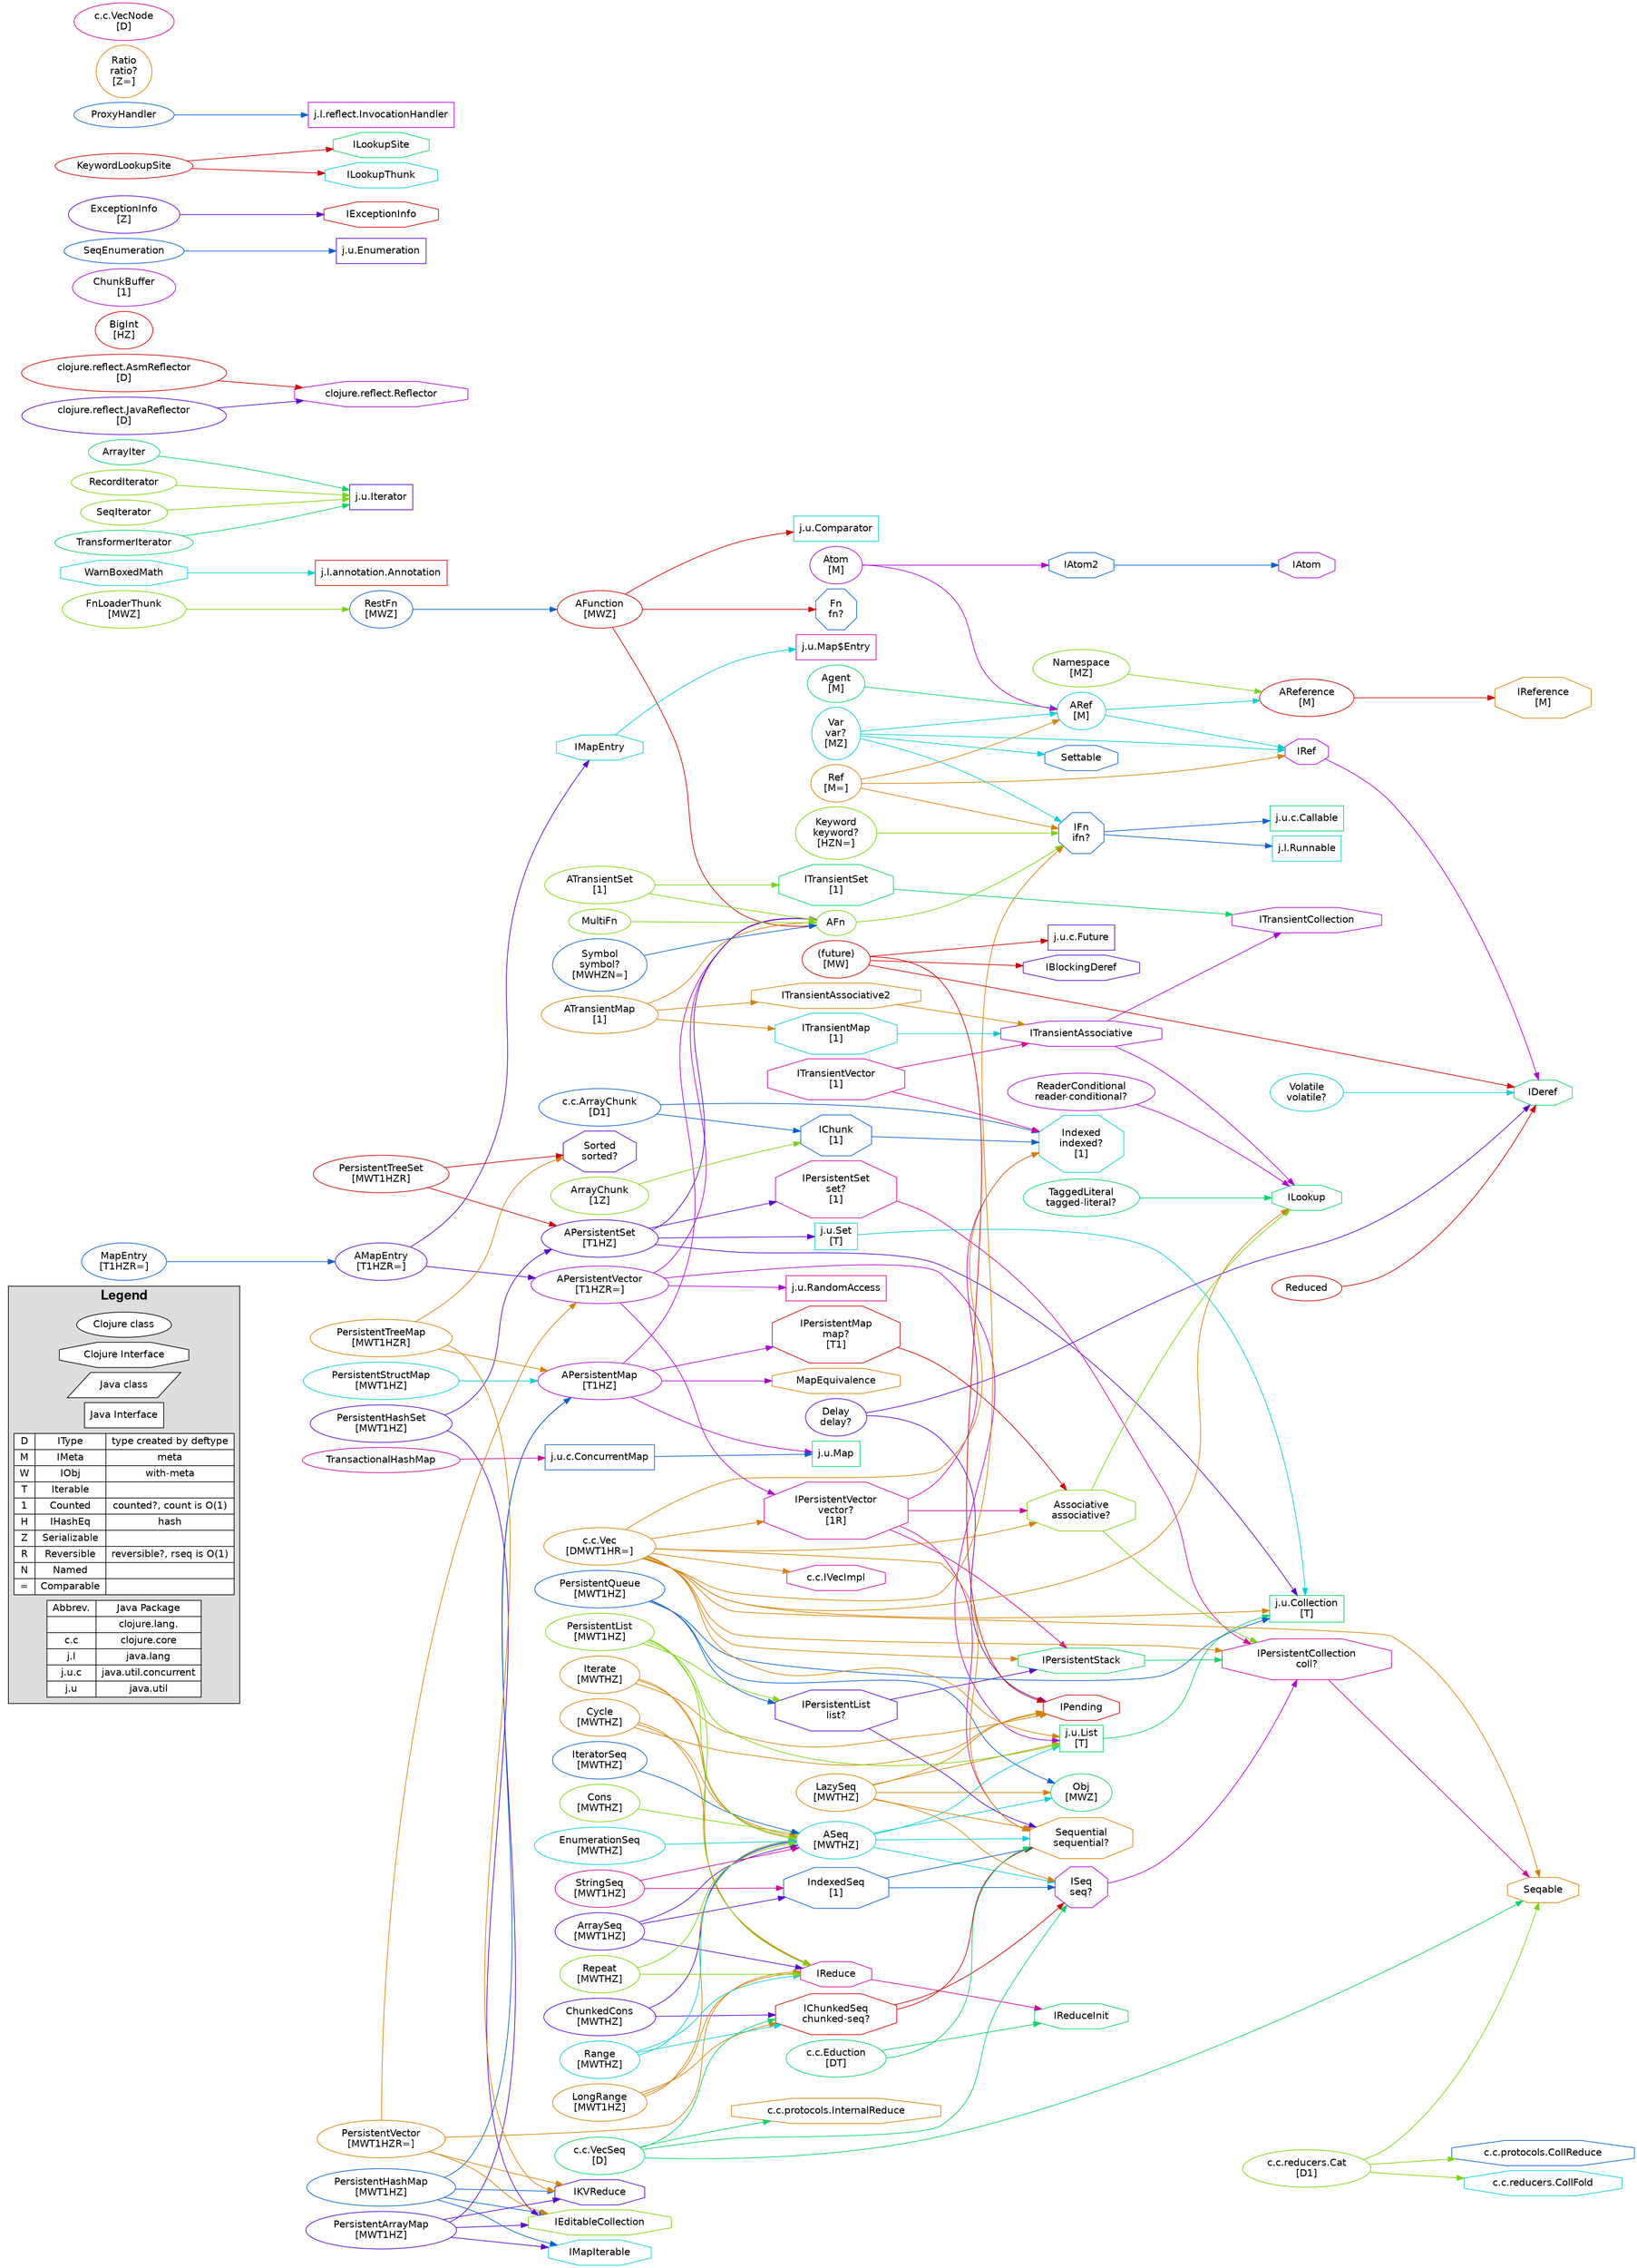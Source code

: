 digraph {
  rankdir=LR;
  dpi=55;
  nodesep=0.10;
  ranksep=1.2;
  mclimit=2500.0;
  splines=splines;
  node[ fontname=Helvetica shape=box ];

  subgraph cluster_legend {
    label="Legend"
    fontname="Helvetica Bold"
    fontsize=19
    bgcolor="#dddddd"
    "Clojure class" [ shape=oval fillcolor="#ffffff" style=filled ];
    "Clojure Interface" [ shape=octagon fillcolor="#ffffff" style=filled ];
    "Java class" [ shape=parallelogram fillcolor="#ffffff" style=filled ];
    "Java Interface" [ shape=box fillcolor="#ffffff" style=filled ];
    
    badges [
      shape=record
      style=filled
      fillcolor="#ffffff"
      label="{{D|M|W|T|1|H|Z|R|N|=}|{IType|IMeta|IObj|Iterable|Counted|IHashEq|Serializable|Reversible|Named|Comparable}|{type created by deftype|meta|with-meta||counted?, count is O(1)|hash||reversible?, rseq is O(1)||}}"
    ]
    java_package_abbreviations [
      shape=record
      style=filled
      fillcolor="#ffffff"
      label="{{Abbrev.||c.c|j.l|j.u.c|j.u}|{Java Package|clojure.lang.|clojure.core|java.lang|java.util.concurrent|java.util}}"
    ]
  }
  "class clojure.lang.AFn" [ label="AFn" color="#76d700" shape="oval"];
  "class clojure.lang.AFn" -> "interface clojure.lang.IFn" [ color="#76d700" ];
  "class clojure.lang.AFunction" [ label="AFunction\n[MWZ]" color="#d70000" shape="oval"];
  "class clojure.lang.AFunction" -> "class clojure.lang.AFn" [ color="#d70000" ];
  "class clojure.lang.AFunction" -> "interface java.util.Comparator" [ color="#d70000" ];
  "class clojure.lang.AFunction" -> "interface clojure.lang.Fn" [ color="#d70000" ];
  "class clojure.lang.AMapEntry" [ label="AMapEntry\n[T1HZR=]" color="#5a00d7" shape="oval"];
  "class clojure.lang.AMapEntry" -> "class clojure.lang.APersistentVector" [ color="#5a00d7" ];
  "class clojure.lang.AMapEntry" -> "interface clojure.lang.IMapEntry" [ color="#5a00d7" ];
  "class clojure.lang.APersistentMap" [ label="APersistentMap\n[T1HZ]" color="#b300d7" shape="oval"];
  "class clojure.lang.APersistentMap" -> "class clojure.lang.AFn" [ color="#b300d7" ];
  "class clojure.lang.APersistentMap" -> "interface clojure.lang.IPersistentMap" [ color="#b300d7" ];
  "class clojure.lang.APersistentMap" -> "interface java.util.Map" [ color="#b300d7" ];
  "class clojure.lang.APersistentMap" -> "interface clojure.lang.MapEquivalence" [ color="#b300d7" ];
  "class clojure.lang.APersistentSet" [ label="APersistentSet\n[T1HZ]" color="#5a00d7" shape="oval"];
  "class clojure.lang.APersistentSet" -> "class clojure.lang.AFn" [ color="#5a00d7" ];
  "class clojure.lang.APersistentSet" -> "interface clojure.lang.IPersistentSet" [ color="#5a00d7" ];
  "class clojure.lang.APersistentSet" -> "interface java.util.Collection" [ color="#5a00d7" ];
  "class clojure.lang.APersistentSet" -> "interface java.util.Set" [ color="#5a00d7" ];
  "class clojure.lang.APersistentVector" [ label="APersistentVector\n[T1HZR=]" color="#b300d7" shape="oval"];
  "class clojure.lang.APersistentVector" -> "class clojure.lang.AFn" [ color="#b300d7" ];
  "class clojure.lang.APersistentVector" -> "interface clojure.lang.IPersistentVector" [ color="#b300d7" ];
  "class clojure.lang.APersistentVector" -> "interface java.util.List" [ color="#b300d7" ];
  "class clojure.lang.APersistentVector" -> "interface java.util.RandomAccess" [ color="#b300d7" ];
  "class clojure.lang.ARef" [ label="ARef\n[M]" color="#00d0d7" shape="oval"];
  "class clojure.lang.ARef" -> "class clojure.lang.AReference" [ color="#00d0d7" ];
  "class clojure.lang.ARef" -> "interface clojure.lang.IRef" [ color="#00d0d7" ];
  "class clojure.lang.AReference" [ label="AReference\n[M]" color="#d70000" shape="oval"];
  "class clojure.lang.AReference" -> "interface clojure.lang.IReference" [ color="#d70000" ];
  "class clojure.lang.ASeq" [ label="ASeq\n[MWTHZ]" color="#00d0d7" shape="oval"];
  "class clojure.lang.ASeq" -> "class clojure.lang.Obj" [ color="#00d0d7" ];
  "class clojure.lang.ASeq" -> "interface clojure.lang.ISeq" [ color="#00d0d7" ];
  "class clojure.lang.ASeq" -> "interface clojure.lang.Sequential" [ color="#00d0d7" ];
  "class clojure.lang.ASeq" -> "interface java.util.List" [ color="#00d0d7" ];
  "class clojure.lang.ATransientMap" [ label="ATransientMap\n[1]" color="#d78100" shape="oval"];
  "class clojure.lang.ATransientMap" -> "class clojure.lang.AFn" [ color="#d78100" ];
  "class clojure.lang.ATransientMap" -> "interface clojure.lang.ITransientMap" [ color="#d78100" ];
  "class clojure.lang.ATransientMap" -> "interface clojure.lang.ITransientAssociative2" [ color="#d78100" ];
  "class clojure.lang.ATransientSet" [ label="ATransientSet\n[1]" color="#76d700" shape="oval"];
  "class clojure.lang.ATransientSet" -> "class clojure.lang.AFn" [ color="#76d700" ];
  "class clojure.lang.ATransientSet" -> "interface clojure.lang.ITransientSet" [ color="#76d700" ];
  "class clojure.lang.Agent" [ label="Agent\n[M]" color="#00d764" shape="oval"];
  "class clojure.lang.Agent" -> "class clojure.lang.ARef" [ color="#00d764" ];
  "interface java.lang.annotation.Annotation" [ label="j.l.annotation.Annotation" color="#d70000" shape="box"];
  "class clojure.core.ArrayChunk" [ label="c.c.ArrayChunk\n[D1]" color="#0061d7" shape="oval"];
  "class clojure.core.ArrayChunk" -> "interface clojure.lang.IChunk" [ color="#0061d7" ];
  "class clojure.core.ArrayChunk" -> "interface clojure.lang.Indexed" [ color="#0061d7" ];
  "class clojure.lang.ArrayChunk" [ label="ArrayChunk\n[1Z]" color="#76d700" shape="oval"];
  "class clojure.lang.ArrayChunk" -> "interface clojure.lang.IChunk" [ color="#76d700" ];
  "class clojure.lang.ArrayIter" [ label="ArrayIter" color="#00d764" shape="oval"];
  "class clojure.lang.ArrayIter" -> "interface java.util.Iterator" [ color="#00d764" ];
  "class clojure.lang.ArraySeq" [ label="ArraySeq\n[MWT1HZ]" color="#5a00d7" shape="oval"];
  "class clojure.lang.ArraySeq" -> "class clojure.lang.ASeq" [ color="#5a00d7" ];
  "class clojure.lang.ArraySeq" -> "interface clojure.lang.IndexedSeq" [ color="#5a00d7" ];
  "class clojure.lang.ArraySeq" -> "interface clojure.lang.IReduce" [ color="#5a00d7" ];
  "class clojure.reflect.AsmReflector" [ label="clojure.reflect.AsmReflector\n[D]" color="#d70000" shape="oval"];
  "class clojure.reflect.AsmReflector" -> "interface clojure.reflect.Reflector" [ color="#d70000" ];
  "interface clojure.lang.Associative" [ label="Associative\nassociative?" color="#76d700" shape="octagon"];
  "interface clojure.lang.Associative" -> "interface clojure.lang.IPersistentCollection" [ color="#76d700" ];
  "interface clojure.lang.Associative" -> "interface clojure.lang.ILookup" [ color="#76d700" ];
  "class clojure.lang.Atom" [ label="Atom\n[M]" color="#b300d7" shape="oval"];
  "class clojure.lang.Atom" -> "class clojure.lang.ARef" [ color="#b300d7" ];
  "class clojure.lang.Atom" -> "interface clojure.lang.IAtom2" [ color="#b300d7" ];
  "class clojure.lang.BigInt" [ label="BigInt\n[HZ]" color="#d70000" shape="oval"];
  "interface java.util.concurrent.Callable" [ label="j.u.c.Callable" color="#00d764" shape="box"];
  "class clojure.core.reducers.Cat" [ label="c.c.reducers.Cat\n[D1]" color="#76d700" shape="oval"];
  "class clojure.core.reducers.Cat" -> "interface clojure.core.reducers.CollFold" [ color="#76d700" ];
  "class clojure.core.reducers.Cat" -> "interface clojure.lang.Seqable" [ color="#76d700" ];
  "class clojure.core.reducers.Cat" -> "interface clojure.core.protocols.CollReduce" [ color="#76d700" ];
  "class clojure.lang.ChunkBuffer" [ label="ChunkBuffer\n[1]" color="#b300d7" shape="oval"];
  "class clojure.lang.ChunkedCons" [ label="ChunkedCons\n[MWTHZ]" color="#5a00d7" shape="oval"];
  "class clojure.lang.ChunkedCons" -> "class clojure.lang.ASeq" [ color="#5a00d7" ];
  "class clojure.lang.ChunkedCons" -> "interface clojure.lang.IChunkedSeq" [ color="#5a00d7" ];
  "interface clojure.core.reducers.CollFold" [ label="c.c.reducers.CollFold" color="#00d0d7" shape="octagon"];
  "interface clojure.core.protocols.CollReduce" [ label="c.c.protocols.CollReduce" color="#0061d7" shape="octagon"];
  "interface java.util.Collection" [ label="j.u.Collection\n[T]" color="#00d764" shape="box"];
  "interface java.util.Comparator" [ label="j.u.Comparator" color="#00d0d7" shape="box"];
  "interface java.util.concurrent.ConcurrentMap" [ label="j.u.c.ConcurrentMap" color="#0061d7" shape="box"];
  "interface java.util.concurrent.ConcurrentMap" -> "interface java.util.Map" [ color="#0061d7" ];
  "class clojure.lang.Cons" [ label="Cons\n[MWTHZ]" color="#76d700" shape="oval"];
  "class clojure.lang.Cons" -> "class clojure.lang.ASeq" [ color="#76d700" ];
  "class clojure.lang.Cycle" [ label="Cycle\n[MWTHZ]" color="#d78100" shape="oval"];
  "class clojure.lang.Cycle" -> "class clojure.lang.ASeq" [ color="#d78100" ];
  "class clojure.lang.Cycle" -> "interface clojure.lang.IReduce" [ color="#d78100" ];
  "class clojure.lang.Cycle" -> "interface clojure.lang.IPending" [ color="#d78100" ];
  "class clojure.lang.Delay" [ label="Delay\ndelay?" color="#5a00d7" shape="oval"];
  "class clojure.lang.Delay" -> "interface clojure.lang.IDeref" [ color="#5a00d7" ];
  "class clojure.lang.Delay" -> "interface clojure.lang.IPending" [ color="#5a00d7" ];
  "class clojure.core.Eduction" [ label="c.c.Eduction\n[DT]" color="#00d764" shape="oval"];
  "class clojure.core.Eduction" -> "interface clojure.lang.IReduceInit" [ color="#00d764" ];
  "class clojure.core.Eduction" -> "interface clojure.lang.Sequential" [ color="#00d764" ];
  "interface java.util.Map$Entry" [ label="j.u.Map$Entry" color="#d7009e" shape="box"];
  "interface java.util.Enumeration" [ label="j.u.Enumeration" color="#5a00d7" shape="box"];
  "class clojure.lang.EnumerationSeq" [ label="EnumerationSeq\n[MWTHZ]" color="#00d0d7" shape="oval"];
  "class clojure.lang.EnumerationSeq" -> "class clojure.lang.ASeq" [ color="#00d0d7" ];
  "class clojure.lang.ExceptionInfo" [ label="ExceptionInfo\n[Z]" color="#5a00d7" shape="oval"];
  "class clojure.lang.ExceptionInfo" -> "interface clojure.lang.IExceptionInfo" [ color="#5a00d7" ];
  "interface clojure.lang.Fn" [ label="Fn\nfn?" color="#0061d7" shape="octagon"];
  "class clojure.lang.FnLoaderThunk" [ label="FnLoaderThunk\n[MWZ]" color="#76d700" shape="oval"];
  "class clojure.lang.FnLoaderThunk" -> "class clojure.lang.RestFn" [ color="#76d700" ];
  "interface java.util.concurrent.Future" [ label="j.u.c.Future" color="#5a00d7" shape="box"];
  "interface clojure.lang.IAtom" [ label="IAtom" color="#b300d7" shape="octagon"];
  "interface clojure.lang.IAtom2" [ label="IAtom2" color="#0061d7" shape="octagon"];
  "interface clojure.lang.IAtom2" -> "interface clojure.lang.IAtom" [ color="#0061d7" ];
  "interface clojure.lang.IBlockingDeref" [ label="IBlockingDeref" color="#5a00d7" shape="octagon"];
  "interface clojure.lang.IChunk" [ label="IChunk\n[1]" color="#0061d7" shape="octagon"];
  "interface clojure.lang.IChunk" -> "interface clojure.lang.Indexed" [ color="#0061d7" ];
  "interface clojure.lang.IChunkedSeq" [ label="IChunkedSeq\nchunked-seq?" color="#d70000" shape="octagon"];
  "interface clojure.lang.IChunkedSeq" -> "interface clojure.lang.ISeq" [ color="#d70000" ];
  "interface clojure.lang.IChunkedSeq" -> "interface clojure.lang.Sequential" [ color="#d70000" ];
  "interface clojure.lang.IDeref" [ label="IDeref" color="#00d764" shape="octagon"];
  "interface clojure.lang.IEditableCollection" [ label="IEditableCollection" color="#76d700" shape="octagon"];
  "interface clojure.lang.IExceptionInfo" [ label="IExceptionInfo" color="#d70000" shape="octagon"];
  "interface clojure.lang.IFn" [ label="IFn\nifn?" color="#0061d7" shape="octagon"];
  "interface clojure.lang.IFn" -> "interface java.util.concurrent.Callable" [ color="#0061d7" ];
  "interface clojure.lang.IFn" -> "interface java.lang.Runnable" [ color="#0061d7" ];
  "interface clojure.lang.IKVReduce" [ label="IKVReduce" color="#5a00d7" shape="octagon"];
  "interface clojure.lang.ILookup" [ label="ILookup" color="#00d764" shape="octagon"];
  "interface clojure.lang.ILookupSite" [ label="ILookupSite" color="#00d764" shape="octagon"];
  "interface clojure.lang.ILookupThunk" [ label="ILookupThunk" color="#00d0d7" shape="octagon"];
  "interface clojure.lang.IMapEntry" [ label="IMapEntry" color="#00d0d7" shape="octagon"];
  "interface clojure.lang.IMapEntry" -> "interface java.util.Map$Entry" [ color="#00d0d7" ];
  "interface clojure.lang.IMapIterable" [ label="IMapIterable" color="#00d0d7" shape="octagon"];
  "interface clojure.lang.IPending" [ label="IPending" color="#d70000" shape="octagon"];
  "interface clojure.lang.IPersistentCollection" [ label="IPersistentCollection\ncoll?" color="#d7009e" shape="octagon"];
  "interface clojure.lang.IPersistentCollection" -> "interface clojure.lang.Seqable" [ color="#d7009e" ];
  "interface clojure.lang.IPersistentList" [ label="IPersistentList\nlist?" color="#5a00d7" shape="octagon"];
  "interface clojure.lang.IPersistentList" -> "interface clojure.lang.Sequential" [ color="#5a00d7" ];
  "interface clojure.lang.IPersistentList" -> "interface clojure.lang.IPersistentStack" [ color="#5a00d7" ];
  "interface clojure.lang.IPersistentMap" [ label="IPersistentMap\nmap?\n[T1]" color="#d70000" shape="octagon"];
  "interface clojure.lang.IPersistentMap" -> "interface clojure.lang.Associative" [ color="#d70000" ];
  "interface clojure.lang.IPersistentSet" [ label="IPersistentSet\nset?\n[1]" color="#d7009e" shape="octagon"];
  "interface clojure.lang.IPersistentSet" -> "interface clojure.lang.IPersistentCollection" [ color="#d7009e" ];
  "interface clojure.lang.IPersistentStack" [ label="IPersistentStack" color="#00d764" shape="octagon"];
  "interface clojure.lang.IPersistentStack" -> "interface clojure.lang.IPersistentCollection" [ color="#00d764" ];
  "interface clojure.lang.IPersistentVector" [ label="IPersistentVector\nvector?\n[1R]" color="#d7009e" shape="octagon"];
  "interface clojure.lang.IPersistentVector" -> "interface clojure.lang.Associative" [ color="#d7009e" ];
  "interface clojure.lang.IPersistentVector" -> "interface clojure.lang.Sequential" [ color="#d7009e" ];
  "interface clojure.lang.IPersistentVector" -> "interface clojure.lang.IPersistentStack" [ color="#d7009e" ];
  "interface clojure.lang.IPersistentVector" -> "interface clojure.lang.Indexed" [ color="#d7009e" ];
  "interface clojure.lang.IReduce" [ label="IReduce" color="#d7009e" shape="octagon"];
  "interface clojure.lang.IReduce" -> "interface clojure.lang.IReduceInit" [ color="#d7009e" ];
  "interface clojure.lang.IReduceInit" [ label="IReduceInit" color="#00d764" shape="octagon"];
  "interface clojure.lang.IRef" [ label="IRef" color="#b300d7" shape="octagon"];
  "interface clojure.lang.IRef" -> "interface clojure.lang.IDeref" [ color="#b300d7" ];
  "interface clojure.lang.IReference" [ label="IReference\n[M]" color="#d78100" shape="octagon"];
  "interface clojure.lang.ISeq" [ label="ISeq\nseq?" color="#b300d7" shape="octagon"];
  "interface clojure.lang.ISeq" -> "interface clojure.lang.IPersistentCollection" [ color="#b300d7" ];
  "interface clojure.lang.ITransientAssociative" [ label="ITransientAssociative" color="#b300d7" shape="octagon"];
  "interface clojure.lang.ITransientAssociative" -> "interface clojure.lang.ITransientCollection" [ color="#b300d7" ];
  "interface clojure.lang.ITransientAssociative" -> "interface clojure.lang.ILookup" [ color="#b300d7" ];
  "interface clojure.lang.ITransientAssociative2" [ label="ITransientAssociative2" color="#d78100" shape="octagon"];
  "interface clojure.lang.ITransientAssociative2" -> "interface clojure.lang.ITransientAssociative" [ color="#d78100" ];
  "interface clojure.lang.ITransientCollection" [ label="ITransientCollection" color="#b300d7" shape="octagon"];
  "interface clojure.lang.ITransientMap" [ label="ITransientMap\n[1]" color="#00d0d7" shape="octagon"];
  "interface clojure.lang.ITransientMap" -> "interface clojure.lang.ITransientAssociative" [ color="#00d0d7" ];
  "interface clojure.lang.ITransientSet" [ label="ITransientSet\n[1]" color="#00d764" shape="octagon"];
  "interface clojure.lang.ITransientSet" -> "interface clojure.lang.ITransientCollection" [ color="#00d764" ];
  "interface clojure.lang.ITransientVector" [ label="ITransientVector\n[1]" color="#d7009e" shape="octagon"];
  "interface clojure.lang.ITransientVector" -> "interface clojure.lang.ITransientAssociative" [ color="#d7009e" ];
  "interface clojure.lang.ITransientVector" -> "interface clojure.lang.Indexed" [ color="#d7009e" ];
  "interface clojure.core.IVecImpl" [ label="c.c.IVecImpl" color="#d7009e" shape="octagon"];
  "interface clojure.lang.Indexed" [ label="Indexed\nindexed?\n[1]" color="#00d0d7" shape="octagon"];
  "interface clojure.lang.IndexedSeq" [ label="IndexedSeq\n[1]" color="#0061d7" shape="octagon"];
  "interface clojure.lang.IndexedSeq" -> "interface clojure.lang.ISeq" [ color="#0061d7" ];
  "interface clojure.lang.IndexedSeq" -> "interface clojure.lang.Sequential" [ color="#0061d7" ];
  "interface clojure.core.protocols.InternalReduce" [ label="c.c.protocols.InternalReduce" color="#d78100" shape="octagon"];
  "interface java.lang.reflect.InvocationHandler" [ label="j.l.reflect.InvocationHandler" color="#b300d7" shape="box"];
  "class clojure.lang.Iterate" [ label="Iterate\n[MWTHZ]" color="#d78100" shape="oval"];
  "class clojure.lang.Iterate" -> "class clojure.lang.ASeq" [ color="#d78100" ];
  "class clojure.lang.Iterate" -> "interface clojure.lang.IReduce" [ color="#d78100" ];
  "class clojure.lang.Iterate" -> "interface clojure.lang.IPending" [ color="#d78100" ];
  "interface java.util.Iterator" [ label="j.u.Iterator" color="#5a00d7" shape="box"];
  "class clojure.lang.IteratorSeq" [ label="IteratorSeq\n[MWTHZ]" color="#0061d7" shape="oval"];
  "class clojure.lang.IteratorSeq" -> "class clojure.lang.ASeq" [ color="#0061d7" ];
  "class clojure.reflect.JavaReflector" [ label="clojure.reflect.JavaReflector\n[D]" color="#5a00d7" shape="oval"];
  "class clojure.reflect.JavaReflector" -> "interface clojure.reflect.Reflector" [ color="#5a00d7" ];
  "class clojure.lang.Keyword" [ label="Keyword\nkeyword?\n[HZN=]" color="#76d700" shape="oval"];
  "class clojure.lang.Keyword" -> "interface clojure.lang.IFn" [ color="#76d700" ];
  "class clojure.lang.KeywordLookupSite" [ label="KeywordLookupSite" color="#d70000" shape="oval"];
  "class clojure.lang.KeywordLookupSite" -> "interface clojure.lang.ILookupSite" [ color="#d70000" ];
  "class clojure.lang.KeywordLookupSite" -> "interface clojure.lang.ILookupThunk" [ color="#d70000" ];
  "class clojure.lang.LazySeq" [ label="LazySeq\n[MWTHZ]" color="#d78100" shape="oval"];
  "class clojure.lang.LazySeq" -> "class clojure.lang.Obj" [ color="#d78100" ];
  "class clojure.lang.LazySeq" -> "interface clojure.lang.ISeq" [ color="#d78100" ];
  "class clojure.lang.LazySeq" -> "interface clojure.lang.Sequential" [ color="#d78100" ];
  "class clojure.lang.LazySeq" -> "interface java.util.List" [ color="#d78100" ];
  "class clojure.lang.LazySeq" -> "interface clojure.lang.IPending" [ color="#d78100" ];
  "interface java.util.List" [ label="j.u.List\n[T]" color="#00d764" shape="box"];
  "interface java.util.List" -> "interface java.util.Collection" [ color="#00d764" ];
  "class clojure.lang.LongRange" [ label="LongRange\n[MWT1HZ]" color="#d78100" shape="oval"];
  "class clojure.lang.LongRange" -> "class clojure.lang.ASeq" [ color="#d78100" ];
  "class clojure.lang.LongRange" -> "interface clojure.lang.IChunkedSeq" [ color="#d78100" ];
  "class clojure.lang.LongRange" -> "interface clojure.lang.IReduce" [ color="#d78100" ];
  "interface java.util.Map" [ label="j.u.Map" color="#00d764" shape="box"];
  "class clojure.lang.MapEntry" [ label="MapEntry\n[T1HZR=]" color="#0061d7" shape="oval"];
  "class clojure.lang.MapEntry" -> "class clojure.lang.AMapEntry" [ color="#0061d7" ];
  "interface clojure.lang.MapEquivalence" [ label="MapEquivalence" color="#d78100" shape="octagon"];
  "class clojure.lang.MultiFn" [ label="MultiFn" color="#76d700" shape="oval"];
  "class clojure.lang.MultiFn" -> "class clojure.lang.AFn" [ color="#76d700" ];
  "class clojure.lang.Namespace" [ label="Namespace\n[MZ]" color="#76d700" shape="oval"];
  "class clojure.lang.Namespace" -> "class clojure.lang.AReference" [ color="#76d700" ];
  "class clojure.lang.Obj" [ label="Obj\n[MWZ]" color="#00d764" shape="oval"];
  "class clojure.lang.PersistentArrayMap" [ label="PersistentArrayMap\n[MWT1HZ]" color="#5a00d7" shape="oval"];
  "class clojure.lang.PersistentArrayMap" -> "class clojure.lang.APersistentMap" [ color="#5a00d7" ];
  "class clojure.lang.PersistentArrayMap" -> "interface clojure.lang.IEditableCollection" [ color="#5a00d7" ];
  "class clojure.lang.PersistentArrayMap" -> "interface clojure.lang.IMapIterable" [ color="#5a00d7" ];
  "class clojure.lang.PersistentArrayMap" -> "interface clojure.lang.IKVReduce" [ color="#5a00d7" ];
  "class clojure.lang.PersistentHashMap" [ label="PersistentHashMap\n[MWT1HZ]" color="#0061d7" shape="oval"];
  "class clojure.lang.PersistentHashMap" -> "class clojure.lang.APersistentMap" [ color="#0061d7" ];
  "class clojure.lang.PersistentHashMap" -> "interface clojure.lang.IEditableCollection" [ color="#0061d7" ];
  "class clojure.lang.PersistentHashMap" -> "interface clojure.lang.IMapIterable" [ color="#0061d7" ];
  "class clojure.lang.PersistentHashMap" -> "interface clojure.lang.IKVReduce" [ color="#0061d7" ];
  "class clojure.lang.PersistentHashSet" [ label="PersistentHashSet\n[MWT1HZ]" color="#5a00d7" shape="oval"];
  "class clojure.lang.PersistentHashSet" -> "class clojure.lang.APersistentSet" [ color="#5a00d7" ];
  "class clojure.lang.PersistentHashSet" -> "interface clojure.lang.IEditableCollection" [ color="#5a00d7" ];
  "class clojure.lang.PersistentList" [ label="PersistentList\n[MWT1HZ]" color="#76d700" shape="oval"];
  "class clojure.lang.PersistentList" -> "class clojure.lang.ASeq" [ color="#76d700" ];
  "class clojure.lang.PersistentList" -> "interface clojure.lang.IPersistentList" [ color="#76d700" ];
  "class clojure.lang.PersistentList" -> "interface clojure.lang.IReduce" [ color="#76d700" ];
  "class clojure.lang.PersistentList" -> "interface java.util.List" [ color="#76d700" ];
  "class clojure.lang.PersistentQueue" [ label="PersistentQueue\n[MWT1HZ]" color="#0061d7" shape="oval"];
  "class clojure.lang.PersistentQueue" -> "class clojure.lang.Obj" [ color="#0061d7" ];
  "class clojure.lang.PersistentQueue" -> "interface clojure.lang.IPersistentList" [ color="#0061d7" ];
  "class clojure.lang.PersistentQueue" -> "interface java.util.Collection" [ color="#0061d7" ];
  "class clojure.lang.PersistentStructMap" [ label="PersistentStructMap\n[MWT1HZ]" color="#00d0d7" shape="oval"];
  "class clojure.lang.PersistentStructMap" -> "class clojure.lang.APersistentMap" [ color="#00d0d7" ];
  "class clojure.lang.PersistentTreeMap" [ label="PersistentTreeMap\n[MWT1HZR]" color="#d78100" shape="oval"];
  "class clojure.lang.PersistentTreeMap" -> "class clojure.lang.APersistentMap" [ color="#d78100" ];
  "class clojure.lang.PersistentTreeMap" -> "interface clojure.lang.Sorted" [ color="#d78100" ];
  "class clojure.lang.PersistentTreeMap" -> "interface clojure.lang.IKVReduce" [ color="#d78100" ];
  "class clojure.lang.PersistentTreeSet" [ label="PersistentTreeSet\n[MWT1HZR]" color="#d70000" shape="oval"];
  "class clojure.lang.PersistentTreeSet" -> "class clojure.lang.APersistentSet" [ color="#d70000" ];
  "class clojure.lang.PersistentTreeSet" -> "interface clojure.lang.Sorted" [ color="#d70000" ];
  "class clojure.lang.PersistentVector" [ label="PersistentVector\n[MWT1HZR=]" color="#d78100" shape="oval"];
  "class clojure.lang.PersistentVector" -> "class clojure.lang.APersistentVector" [ color="#d78100" ];
  "class clojure.lang.PersistentVector" -> "interface clojure.lang.IEditableCollection" [ color="#d78100" ];
  "class clojure.lang.PersistentVector" -> "interface clojure.lang.IReduce" [ color="#d78100" ];
  "class clojure.lang.PersistentVector" -> "interface clojure.lang.IKVReduce" [ color="#d78100" ];
  "class clojure.lang.ProxyHandler" [ label="ProxyHandler" color="#0061d7" shape="oval"];
  "class clojure.lang.ProxyHandler" -> "interface java.lang.reflect.InvocationHandler" [ color="#0061d7" ];
  "interface java.util.RandomAccess" [ label="j.u.RandomAccess" color="#d7009e" shape="box"];
  "class clojure.lang.Range" [ label="Range\n[MWTHZ]" color="#00d0d7" shape="oval"];
  "class clojure.lang.Range" -> "class clojure.lang.ASeq" [ color="#00d0d7" ];
  "class clojure.lang.Range" -> "interface clojure.lang.IChunkedSeq" [ color="#00d0d7" ];
  "class clojure.lang.Range" -> "interface clojure.lang.IReduce" [ color="#00d0d7" ];
  "class clojure.lang.Ratio" [ label="Ratio\nratio?\n[Z=]" color="#d78100" shape="oval"];
  "class clojure.lang.ReaderConditional" [ label="ReaderConditional\nreader-conditional?" color="#b300d7" shape="oval"];
  "class clojure.lang.ReaderConditional" -> "interface clojure.lang.ILookup" [ color="#b300d7" ];
  "class clojure.lang.RecordIterator" [ label="RecordIterator" color="#76d700" shape="oval"];
  "class clojure.lang.RecordIterator" -> "interface java.util.Iterator" [ color="#76d700" ];
  "class clojure.lang.Reduced" [ label="Reduced" color="#d70000" shape="oval"];
  "class clojure.lang.Reduced" -> "interface clojure.lang.IDeref" [ color="#d70000" ];
  "class clojure.lang.Ref" [ label="Ref\n[M=]" color="#d78100" shape="oval"];
  "class clojure.lang.Ref" -> "class clojure.lang.ARef" [ color="#d78100" ];
  "class clojure.lang.Ref" -> "interface clojure.lang.IFn" [ color="#d78100" ];
  "class clojure.lang.Ref" -> "interface clojure.lang.IRef" [ color="#d78100" ];
  "interface clojure.reflect.Reflector" [ label="clojure.reflect.Reflector" color="#b300d7" shape="octagon"];
  "class clojure.lang.Repeat" [ label="Repeat\n[MWTHZ]" color="#76d700" shape="oval"];
  "class clojure.lang.Repeat" -> "class clojure.lang.ASeq" [ color="#76d700" ];
  "class clojure.lang.Repeat" -> "interface clojure.lang.IReduce" [ color="#76d700" ];
  "class clojure.lang.RestFn" [ label="RestFn\n[MWZ]" color="#0061d7" shape="oval"];
  "class clojure.lang.RestFn" -> "class clojure.lang.AFunction" [ color="#0061d7" ];
  "interface java.lang.Runnable" [ label="j.l.Runnable" color="#00d0d7" shape="box"];
  "class clojure.lang.SeqEnumeration" [ label="SeqEnumeration" color="#0061d7" shape="oval"];
  "class clojure.lang.SeqEnumeration" -> "interface java.util.Enumeration" [ color="#0061d7" ];
  "class clojure.lang.SeqIterator" [ label="SeqIterator" color="#76d700" shape="oval"];
  "class clojure.lang.SeqIterator" -> "interface java.util.Iterator" [ color="#76d700" ];
  "interface clojure.lang.Seqable" [ label="Seqable" color="#d78100" shape="octagon"];
  "interface clojure.lang.Sequential" [ label="Sequential\nsequential?" color="#d78100" shape="octagon"];
  "interface java.util.Set" [ label="j.u.Set\n[T]" color="#00d0d7" shape="box"];
  "interface java.util.Set" -> "interface java.util.Collection" [ color="#00d0d7" ];
  "interface clojure.lang.Settable" [ label="Settable" color="#0061d7" shape="octagon"];
  "interface clojure.lang.Sorted" [ label="Sorted\nsorted?" color="#5a00d7" shape="octagon"];
  "class clojure.lang.StringSeq" [ label="StringSeq\n[MWT1HZ]" color="#d7009e" shape="oval"];
  "class clojure.lang.StringSeq" -> "class clojure.lang.ASeq" [ color="#d7009e" ];
  "class clojure.lang.StringSeq" -> "interface clojure.lang.IndexedSeq" [ color="#d7009e" ];
  "class clojure.lang.Symbol" [ label="Symbol\nsymbol?\n[MWHZN=]" color="#0061d7" shape="oval"];
  "class clojure.lang.Symbol" -> "class clojure.lang.AFn" [ color="#0061d7" ];
  "class clojure.lang.TaggedLiteral" [ label="TaggedLiteral\ntagged-literal?" color="#00d764" shape="oval"];
  "class clojure.lang.TaggedLiteral" -> "interface clojure.lang.ILookup" [ color="#00d764" ];
  "class clojure.lang.TransactionalHashMap" [ label="TransactionalHashMap" color="#d7009e" shape="oval"];
  "class clojure.lang.TransactionalHashMap" -> "interface java.util.concurrent.ConcurrentMap" [ color="#d7009e" ];
  "class clojure.lang.TransformerIterator" [ label="TransformerIterator" color="#00d764" shape="oval"];
  "class clojure.lang.TransformerIterator" -> "interface java.util.Iterator" [ color="#00d764" ];
  "class clojure.lang.Var" [ label="Var\nvar?\n[MZ]" color="#00d0d7" shape="oval"];
  "class clojure.lang.Var" -> "class clojure.lang.ARef" [ color="#00d0d7" ];
  "class clojure.lang.Var" -> "interface clojure.lang.IFn" [ color="#00d0d7" ];
  "class clojure.lang.Var" -> "interface clojure.lang.IRef" [ color="#00d0d7" ];
  "class clojure.lang.Var" -> "interface clojure.lang.Settable" [ color="#00d0d7" ];
  "class clojure.core.Vec" [ label="c.c.Vec\n[DMWT1HR=]" color="#d78100" shape="oval"];
  "class clojure.core.Vec" -> "interface clojure.lang.Associative" [ color="#d78100" ];
  "class clojure.core.Vec" -> "interface java.util.Collection" [ color="#d78100" ];
  "class clojure.core.Vec" -> "interface clojure.lang.ILookup" [ color="#d78100" ];
  "class clojure.core.Vec" -> "interface clojure.lang.IPersistentCollection" [ color="#d78100" ];
  "class clojure.core.Vec" -> "interface clojure.core.IVecImpl" [ color="#d78100" ];
  "class clojure.core.Vec" -> "interface clojure.lang.IFn" [ color="#d78100" ];
  "class clojure.core.Vec" -> "interface clojure.lang.Sequential" [ color="#d78100" ];
  "class clojure.core.Vec" -> "interface clojure.lang.IPersistentVector" [ color="#d78100" ];
  "class clojure.core.Vec" -> "interface clojure.lang.Seqable" [ color="#d78100" ];
  "class clojure.core.Vec" -> "interface clojure.lang.IPersistentStack" [ color="#d78100" ];
  "class clojure.core.Vec" -> "interface java.util.List" [ color="#d78100" ];
  "class clojure.core.Vec" -> "interface clojure.lang.Indexed" [ color="#d78100" ];
  "class clojure.core.VecNode" [ label="c.c.VecNode\n[D]" color="#d7009e" shape="oval"];
  "class clojure.core.VecSeq" [ label="c.c.VecSeq\n[D]" color="#00d764" shape="oval"];
  "class clojure.core.VecSeq" -> "interface clojure.lang.ISeq" [ color="#00d764" ];
  "class clojure.core.VecSeq" -> "interface clojure.lang.IChunkedSeq" [ color="#00d764" ];
  "class clojure.core.VecSeq" -> "interface clojure.core.protocols.InternalReduce" [ color="#00d764" ];
  "class clojure.core.VecSeq" -> "interface clojure.lang.Seqable" [ color="#00d764" ];
  "class clojure.lang.Volatile" [ label="Volatile\nvolatile?" color="#00d0d7" shape="oval"];
  "class clojure.lang.Volatile" -> "interface clojure.lang.IDeref" [ color="#00d0d7" ];
  "interface clojure.lang.WarnBoxedMath" [ label="WarnBoxedMath" color="#00d0d7" shape="octagon"];
  "interface clojure.lang.WarnBoxedMath" -> "interface java.lang.annotation.Annotation" [ color="#00d0d7" ];
  "class clojure.core$future_call$reify__8454" [ label="(future)\n[MW]" color="#d70000" shape="oval"];
  "class clojure.core$future_call$reify__8454" -> "interface clojure.lang.IPending" [ color="#d70000" ];
  "class clojure.core$future_call$reify__8454" -> "interface clojure.lang.IBlockingDeref" [ color="#d70000" ];
  "class clojure.core$future_call$reify__8454" -> "interface java.util.concurrent.Future" [ color="#d70000" ];
  "class clojure.core$future_call$reify__8454" -> "interface clojure.lang.IDeref" [ color="#d70000" ];
}
